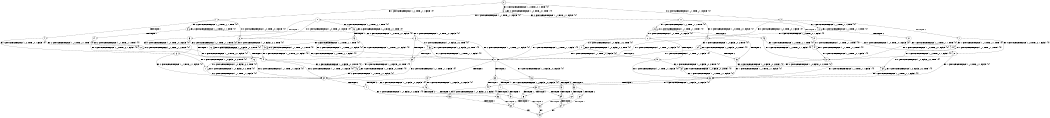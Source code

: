 digraph BCG {
size = "7, 10.5";
center = TRUE;
node [shape = circle];
0 [peripheries = 2];
0 -> 1 [label = "EX !1 !ATOMIC_EXCH_BRANCH (1, +1, TRUE, +1, 1, FALSE) !{0}"];
0 -> 2 [label = "EX !2 !ATOMIC_EXCH_BRANCH (1, +1, TRUE, +1, 1, FALSE) !{0}"];
0 -> 3 [label = "EX !0 !ATOMIC_EXCH_BRANCH (1, +0, TRUE, +0, 1, TRUE) !{0}"];
1 -> 4 [label = "TERMINATE !1"];
1 -> 5 [label = "EX !2 !ATOMIC_EXCH_BRANCH (1, +1, TRUE, +1, 1, TRUE) !{0}"];
1 -> 6 [label = "EX !0 !ATOMIC_EXCH_BRANCH (1, +0, TRUE, +0, 1, FALSE) !{0}"];
2 -> 7 [label = "TERMINATE !2"];
2 -> 8 [label = "EX !1 !ATOMIC_EXCH_BRANCH (1, +1, TRUE, +1, 1, TRUE) !{0}"];
2 -> 9 [label = "EX !0 !ATOMIC_EXCH_BRANCH (1, +0, TRUE, +0, 1, FALSE) !{0}"];
3 -> 10 [label = "EX !1 !ATOMIC_EXCH_BRANCH (1, +1, TRUE, +1, 1, FALSE) !{0}"];
3 -> 11 [label = "EX !2 !ATOMIC_EXCH_BRANCH (1, +1, TRUE, +1, 1, FALSE) !{0}"];
3 -> 3 [label = "EX !0 !ATOMIC_EXCH_BRANCH (1, +0, TRUE, +0, 1, TRUE) !{0}"];
4 -> 12 [label = "EX !2 !ATOMIC_EXCH_BRANCH (1, +1, TRUE, +1, 1, TRUE) !{0}"];
4 -> 13 [label = "EX !0 !ATOMIC_EXCH_BRANCH (1, +0, TRUE, +0, 1, FALSE) !{0}"];
5 -> 14 [label = "TERMINATE !1"];
5 -> 15 [label = "EX !0 !ATOMIC_EXCH_BRANCH (1, +0, TRUE, +0, 1, FALSE) !{0}"];
5 -> 5 [label = "EX !2 !ATOMIC_EXCH_BRANCH (1, +1, TRUE, +1, 1, TRUE) !{0}"];
6 -> 16 [label = "TERMINATE !1"];
6 -> 17 [label = "EX !2 !ATOMIC_EXCH_BRANCH (1, +1, TRUE, +1, 1, FALSE) !{0}"];
6 -> 18 [label = "EX !0 !ATOMIC_EXCH_BRANCH (1, +0, FALSE, +0, 2, TRUE) !{0}"];
7 -> 19 [label = "EX !1 !ATOMIC_EXCH_BRANCH (1, +1, TRUE, +1, 1, TRUE) !{0}"];
7 -> 20 [label = "EX !0 !ATOMIC_EXCH_BRANCH (1, +0, TRUE, +0, 1, FALSE) !{0}"];
8 -> 21 [label = "TERMINATE !2"];
8 -> 22 [label = "EX !0 !ATOMIC_EXCH_BRANCH (1, +0, TRUE, +0, 1, FALSE) !{0}"];
8 -> 8 [label = "EX !1 !ATOMIC_EXCH_BRANCH (1, +1, TRUE, +1, 1, TRUE) !{0}"];
9 -> 23 [label = "TERMINATE !2"];
9 -> 17 [label = "EX !1 !ATOMIC_EXCH_BRANCH (1, +1, TRUE, +1, 1, FALSE) !{0}"];
9 -> 24 [label = "EX !0 !ATOMIC_EXCH_BRANCH (1, +0, FALSE, +0, 2, TRUE) !{0}"];
10 -> 25 [label = "TERMINATE !1"];
10 -> 26 [label = "EX !2 !ATOMIC_EXCH_BRANCH (1, +1, TRUE, +1, 1, TRUE) !{0}"];
10 -> 6 [label = "EX !0 !ATOMIC_EXCH_BRANCH (1, +0, TRUE, +0, 1, FALSE) !{0}"];
11 -> 27 [label = "TERMINATE !2"];
11 -> 28 [label = "EX !1 !ATOMIC_EXCH_BRANCH (1, +1, TRUE, +1, 1, TRUE) !{0}"];
11 -> 9 [label = "EX !0 !ATOMIC_EXCH_BRANCH (1, +0, TRUE, +0, 1, FALSE) !{0}"];
12 -> 29 [label = "EX !0 !ATOMIC_EXCH_BRANCH (1, +0, TRUE, +0, 1, FALSE) !{0}"];
12 -> 12 [label = "EX !2 !ATOMIC_EXCH_BRANCH (1, +1, TRUE, +1, 1, TRUE) !{0}"];
13 -> 30 [label = "EX !2 !ATOMIC_EXCH_BRANCH (1, +1, TRUE, +1, 1, FALSE) !{0}"];
13 -> 31 [label = "EX !0 !ATOMIC_EXCH_BRANCH (1, +0, FALSE, +0, 2, TRUE) !{0}"];
14 -> 29 [label = "EX !0 !ATOMIC_EXCH_BRANCH (1, +0, TRUE, +0, 1, FALSE) !{0}"];
14 -> 12 [label = "EX !2 !ATOMIC_EXCH_BRANCH (1, +1, TRUE, +1, 1, TRUE) !{0}"];
15 -> 32 [label = "TERMINATE !1"];
15 -> 17 [label = "EX !2 !ATOMIC_EXCH_BRANCH (1, +1, TRUE, +1, 1, FALSE) !{0}"];
15 -> 33 [label = "EX !0 !ATOMIC_EXCH_BRANCH (1, +0, FALSE, +0, 2, TRUE) !{0}"];
16 -> 30 [label = "EX !2 !ATOMIC_EXCH_BRANCH (1, +1, TRUE, +1, 1, FALSE) !{0}"];
16 -> 31 [label = "EX !0 !ATOMIC_EXCH_BRANCH (1, +0, FALSE, +0, 2, TRUE) !{0}"];
17 -> 34 [label = "TERMINATE !1"];
17 -> 35 [label = "TERMINATE !2"];
17 -> 36 [label = "EX !0 !ATOMIC_EXCH_BRANCH (1, +0, FALSE, +0, 2, FALSE) !{0}"];
18 -> 16 [label = "TERMINATE !1"];
18 -> 17 [label = "EX !2 !ATOMIC_EXCH_BRANCH (1, +1, TRUE, +1, 1, FALSE) !{0}"];
18 -> 18 [label = "EX !0 !ATOMIC_EXCH_BRANCH (1, +0, FALSE, +0, 2, TRUE) !{0}"];
19 -> 37 [label = "EX !0 !ATOMIC_EXCH_BRANCH (1, +0, TRUE, +0, 1, FALSE) !{0}"];
19 -> 19 [label = "EX !1 !ATOMIC_EXCH_BRANCH (1, +1, TRUE, +1, 1, TRUE) !{0}"];
20 -> 38 [label = "EX !1 !ATOMIC_EXCH_BRANCH (1, +1, TRUE, +1, 1, FALSE) !{0}"];
20 -> 39 [label = "EX !0 !ATOMIC_EXCH_BRANCH (1, +0, FALSE, +0, 2, TRUE) !{0}"];
21 -> 37 [label = "EX !0 !ATOMIC_EXCH_BRANCH (1, +0, TRUE, +0, 1, FALSE) !{0}"];
21 -> 19 [label = "EX !1 !ATOMIC_EXCH_BRANCH (1, +1, TRUE, +1, 1, TRUE) !{0}"];
22 -> 40 [label = "TERMINATE !2"];
22 -> 17 [label = "EX !1 !ATOMIC_EXCH_BRANCH (1, +1, TRUE, +1, 1, FALSE) !{0}"];
22 -> 41 [label = "EX !0 !ATOMIC_EXCH_BRANCH (1, +0, FALSE, +0, 2, TRUE) !{0}"];
23 -> 38 [label = "EX !1 !ATOMIC_EXCH_BRANCH (1, +1, TRUE, +1, 1, FALSE) !{0}"];
23 -> 39 [label = "EX !0 !ATOMIC_EXCH_BRANCH (1, +0, FALSE, +0, 2, TRUE) !{0}"];
24 -> 23 [label = "TERMINATE !2"];
24 -> 17 [label = "EX !1 !ATOMIC_EXCH_BRANCH (1, +1, TRUE, +1, 1, FALSE) !{0}"];
24 -> 24 [label = "EX !0 !ATOMIC_EXCH_BRANCH (1, +0, FALSE, +0, 2, TRUE) !{0}"];
25 -> 42 [label = "EX !2 !ATOMIC_EXCH_BRANCH (1, +1, TRUE, +1, 1, TRUE) !{0}"];
25 -> 13 [label = "EX !0 !ATOMIC_EXCH_BRANCH (1, +0, TRUE, +0, 1, FALSE) !{0}"];
26 -> 43 [label = "TERMINATE !1"];
26 -> 26 [label = "EX !2 !ATOMIC_EXCH_BRANCH (1, +1, TRUE, +1, 1, TRUE) !{0}"];
26 -> 15 [label = "EX !0 !ATOMIC_EXCH_BRANCH (1, +0, TRUE, +0, 1, FALSE) !{0}"];
27 -> 44 [label = "EX !1 !ATOMIC_EXCH_BRANCH (1, +1, TRUE, +1, 1, TRUE) !{0}"];
27 -> 20 [label = "EX !0 !ATOMIC_EXCH_BRANCH (1, +0, TRUE, +0, 1, FALSE) !{0}"];
28 -> 45 [label = "TERMINATE !2"];
28 -> 28 [label = "EX !1 !ATOMIC_EXCH_BRANCH (1, +1, TRUE, +1, 1, TRUE) !{0}"];
28 -> 22 [label = "EX !0 !ATOMIC_EXCH_BRANCH (1, +0, TRUE, +0, 1, FALSE) !{0}"];
29 -> 30 [label = "EX !2 !ATOMIC_EXCH_BRANCH (1, +1, TRUE, +1, 1, FALSE) !{0}"];
29 -> 46 [label = "EX !0 !ATOMIC_EXCH_BRANCH (1, +0, FALSE, +0, 2, TRUE) !{0}"];
30 -> 47 [label = "TERMINATE !2"];
30 -> 48 [label = "EX !0 !ATOMIC_EXCH_BRANCH (1, +0, FALSE, +0, 2, FALSE) !{0}"];
31 -> 30 [label = "EX !2 !ATOMIC_EXCH_BRANCH (1, +1, TRUE, +1, 1, FALSE) !{0}"];
31 -> 31 [label = "EX !0 !ATOMIC_EXCH_BRANCH (1, +0, FALSE, +0, 2, TRUE) !{0}"];
32 -> 30 [label = "EX !2 !ATOMIC_EXCH_BRANCH (1, +1, TRUE, +1, 1, FALSE) !{0}"];
32 -> 46 [label = "EX !0 !ATOMIC_EXCH_BRANCH (1, +0, FALSE, +0, 2, TRUE) !{0}"];
33 -> 32 [label = "TERMINATE !1"];
33 -> 17 [label = "EX !2 !ATOMIC_EXCH_BRANCH (1, +1, TRUE, +1, 1, FALSE) !{0}"];
33 -> 33 [label = "EX !0 !ATOMIC_EXCH_BRANCH (1, +0, FALSE, +0, 2, TRUE) !{0}"];
34 -> 47 [label = "TERMINATE !2"];
34 -> 48 [label = "EX !0 !ATOMIC_EXCH_BRANCH (1, +0, FALSE, +0, 2, FALSE) !{0}"];
35 -> 49 [label = "TERMINATE !1"];
35 -> 50 [label = "EX !0 !ATOMIC_EXCH_BRANCH (1, +0, FALSE, +0, 2, FALSE) !{0}"];
36 -> 51 [label = "TERMINATE !1"];
36 -> 52 [label = "TERMINATE !2"];
36 -> 53 [label = "TERMINATE !0"];
37 -> 38 [label = "EX !1 !ATOMIC_EXCH_BRANCH (1, +1, TRUE, +1, 1, FALSE) !{0}"];
37 -> 54 [label = "EX !0 !ATOMIC_EXCH_BRANCH (1, +0, FALSE, +0, 2, TRUE) !{0}"];
38 -> 49 [label = "TERMINATE !1"];
38 -> 50 [label = "EX !0 !ATOMIC_EXCH_BRANCH (1, +0, FALSE, +0, 2, FALSE) !{0}"];
39 -> 38 [label = "EX !1 !ATOMIC_EXCH_BRANCH (1, +1, TRUE, +1, 1, FALSE) !{0}"];
39 -> 39 [label = "EX !0 !ATOMIC_EXCH_BRANCH (1, +0, FALSE, +0, 2, TRUE) !{0}"];
40 -> 38 [label = "EX !1 !ATOMIC_EXCH_BRANCH (1, +1, TRUE, +1, 1, FALSE) !{0}"];
40 -> 54 [label = "EX !0 !ATOMIC_EXCH_BRANCH (1, +0, FALSE, +0, 2, TRUE) !{0}"];
41 -> 40 [label = "TERMINATE !2"];
41 -> 17 [label = "EX !1 !ATOMIC_EXCH_BRANCH (1, +1, TRUE, +1, 1, FALSE) !{0}"];
41 -> 41 [label = "EX !0 !ATOMIC_EXCH_BRANCH (1, +0, FALSE, +0, 2, TRUE) !{0}"];
42 -> 42 [label = "EX !2 !ATOMIC_EXCH_BRANCH (1, +1, TRUE, +1, 1, TRUE) !{0}"];
42 -> 29 [label = "EX !0 !ATOMIC_EXCH_BRANCH (1, +0, TRUE, +0, 1, FALSE) !{0}"];
43 -> 42 [label = "EX !2 !ATOMIC_EXCH_BRANCH (1, +1, TRUE, +1, 1, TRUE) !{0}"];
43 -> 29 [label = "EX !0 !ATOMIC_EXCH_BRANCH (1, +0, TRUE, +0, 1, FALSE) !{0}"];
44 -> 44 [label = "EX !1 !ATOMIC_EXCH_BRANCH (1, +1, TRUE, +1, 1, TRUE) !{0}"];
44 -> 37 [label = "EX !0 !ATOMIC_EXCH_BRANCH (1, +0, TRUE, +0, 1, FALSE) !{0}"];
45 -> 44 [label = "EX !1 !ATOMIC_EXCH_BRANCH (1, +1, TRUE, +1, 1, TRUE) !{0}"];
45 -> 37 [label = "EX !0 !ATOMIC_EXCH_BRANCH (1, +0, TRUE, +0, 1, FALSE) !{0}"];
46 -> 30 [label = "EX !2 !ATOMIC_EXCH_BRANCH (1, +1, TRUE, +1, 1, FALSE) !{0}"];
46 -> 46 [label = "EX !0 !ATOMIC_EXCH_BRANCH (1, +0, FALSE, +0, 2, TRUE) !{0}"];
47 -> 55 [label = "EX !0 !ATOMIC_EXCH_BRANCH (1, +0, FALSE, +0, 2, FALSE) !{0}"];
48 -> 56 [label = "TERMINATE !2"];
48 -> 57 [label = "TERMINATE !0"];
49 -> 55 [label = "EX !0 !ATOMIC_EXCH_BRANCH (1, +0, FALSE, +0, 2, FALSE) !{0}"];
50 -> 58 [label = "TERMINATE !1"];
50 -> 59 [label = "TERMINATE !0"];
51 -> 56 [label = "TERMINATE !2"];
51 -> 57 [label = "TERMINATE !0"];
52 -> 58 [label = "TERMINATE !1"];
52 -> 59 [label = "TERMINATE !0"];
53 -> 60 [label = "TERMINATE !1"];
53 -> 61 [label = "TERMINATE !2"];
54 -> 38 [label = "EX !1 !ATOMIC_EXCH_BRANCH (1, +1, TRUE, +1, 1, FALSE) !{0}"];
54 -> 54 [label = "EX !0 !ATOMIC_EXCH_BRANCH (1, +0, FALSE, +0, 2, TRUE) !{0}"];
55 -> 62 [label = "TERMINATE !0"];
56 -> 62 [label = "TERMINATE !0"];
57 -> 63 [label = "TERMINATE !2"];
58 -> 62 [label = "TERMINATE !0"];
59 -> 64 [label = "TERMINATE !1"];
60 -> 63 [label = "TERMINATE !2"];
61 -> 64 [label = "TERMINATE !1"];
62 -> 65 [label = "exit"];
63 -> 65 [label = "exit"];
64 -> 65 [label = "exit"];
}
